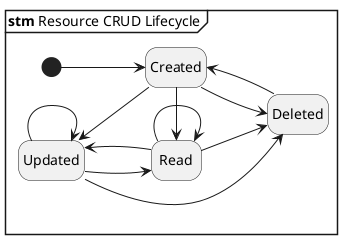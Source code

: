 @startuml
left to right direction
hide empty description

mainframe **stm** Resource CRUD Lifecycle

state "Created" as C
state "Read" as R
state "Updated" as U
state "Deleted" as D

' Edges Start
[*]     --> C

' Edges Create
C       -right-> R
C       -left-> U
C       --> D

' Edges  Read
R       --> R
R       --> U
R       --> D

' Edges  Update
U       --> R
U       --> U
U       --> D

' Edges  Delete
D       --> C
@enduml